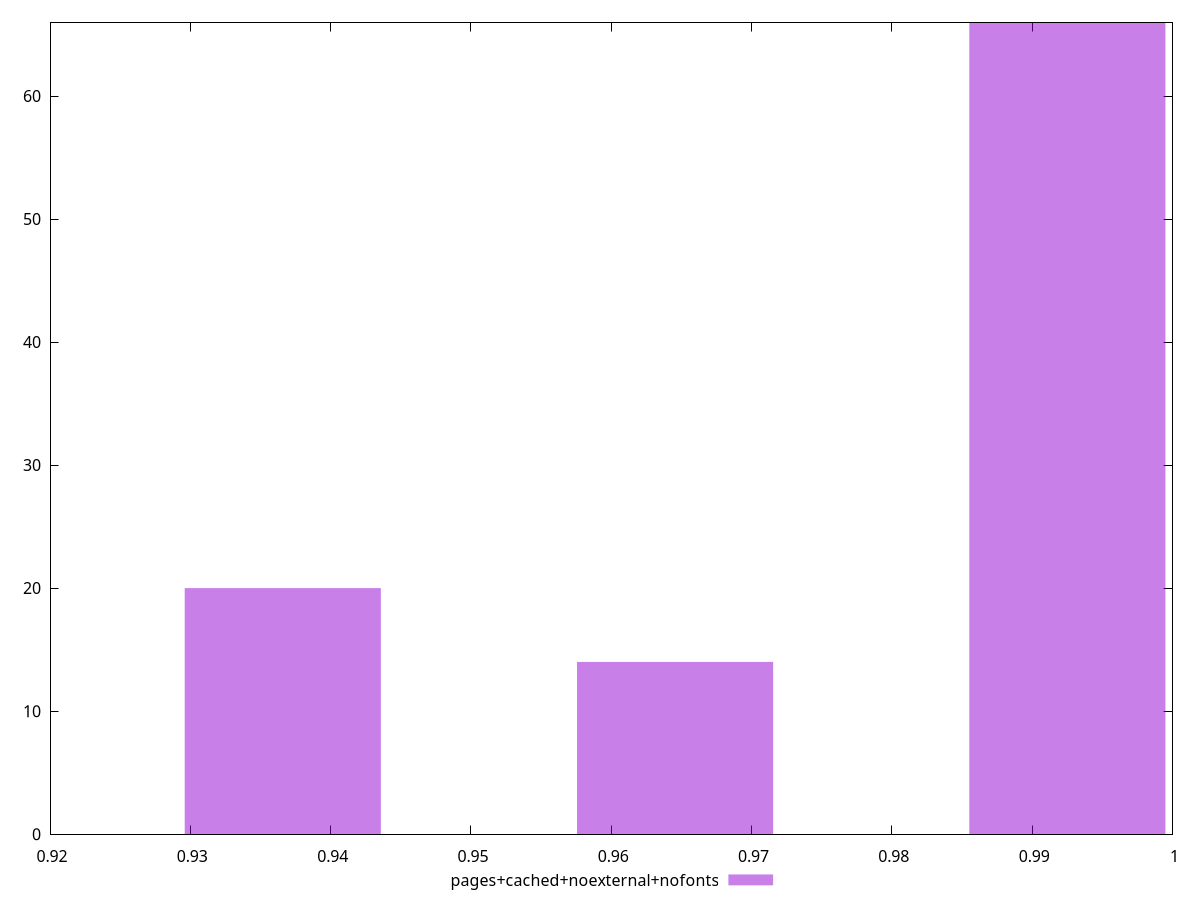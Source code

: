 $_pagesCachedNoexternalNofonts <<EOF
0.9925064549226279 66
0.9645485266149483 14
0.9365905983072685 20
EOF
set key outside below
set terminal pngcairo
set output "report_00006_2020-11-02T20-21-41.718Z/first-contentful-paint/pages+cached+noexternal+nofonts//hist.png"
set yrange [0:66]
set boxwidth 0.01397896415383983
set style fill transparent solid 0.5 noborder
plot $_pagesCachedNoexternalNofonts title "pages+cached+noexternal+nofonts" with boxes ,